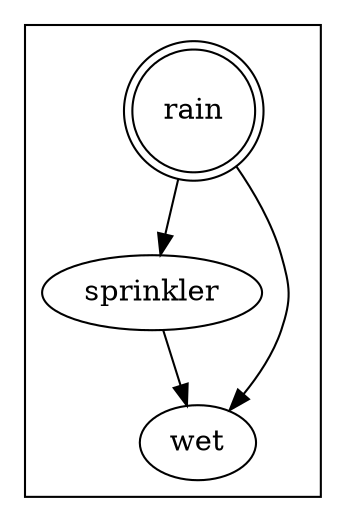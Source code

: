 strict digraph "grass" {
  subgraph clusterNetwork {
    "rain" [ label = "rain"  shape = doublecircle  ]
    "sprinkler" [ label = "sprinkler"  ]
    "wet" [ label = "wet"  ]
    "sprinkler" -> "wet"
    "rain" -> "wet"
    "rain" -> "sprinkler"
  }
}